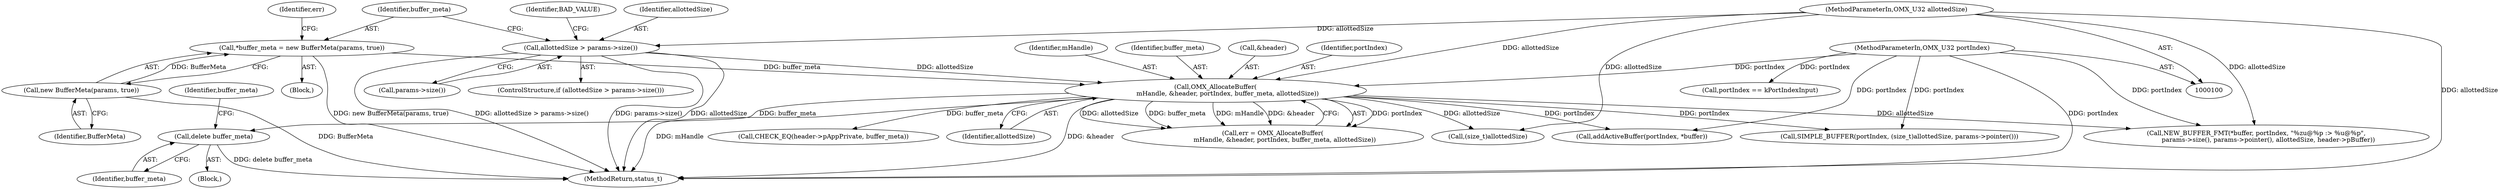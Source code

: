 digraph "0_Android_b351eabb428c7ca85a34513c64601f437923d576_3@pointer" {
"1000144" [label="(Call,delete buffer_meta)"];
"1000123" [label="(Call,OMX_AllocateBuffer(\n            mHandle, &header, portIndex, buffer_meta, allottedSize))"];
"1000101" [label="(MethodParameterIn,OMX_U32 portIndex)"];
"1000115" [label="(Call,*buffer_meta = new BufferMeta(params, true))"];
"1000117" [label="(Call,new BufferMeta(params, true))"];
"1000108" [label="(Call,allottedSize > params->size())"];
"1000104" [label="(MethodParameterIn,OMX_U32 allottedSize)"];
"1000116" [label="(Identifier,buffer_meta)"];
"1000124" [label="(Identifier,mHandle)"];
"1000156" [label="(Call,CHECK_EQ(header->pAppPrivate, buffer_meta))"];
"1000128" [label="(Identifier,buffer_meta)"];
"1000134" [label="(Block,)"];
"1000184" [label="(Call,NEW_BUFFER_FMT(*buffer, portIndex, \"%zu@%p :> %u@%p\",\n            params->size(), params->pointer(), allottedSize, header->pBuffer))"];
"1000123" [label="(Call,OMX_AllocateBuffer(\n            mHandle, &header, portIndex, buffer_meta, allottedSize))"];
"1000118" [label="(Identifier,BufferMeta)"];
"1000125" [label="(Call,&header)"];
"1000166" [label="(Call,addActiveBuffer(portIndex, *buffer))"];
"1000115" [label="(Call,*buffer_meta = new BufferMeta(params, true))"];
"1000140" [label="(Call,(size_t)allottedSize)"];
"1000105" [label="(Block,)"];
"1000110" [label="(Call,params->size())"];
"1000129" [label="(Identifier,allottedSize)"];
"1000145" [label="(Identifier,buffer_meta)"];
"1000138" [label="(Call,SIMPLE_BUFFER(portIndex, (size_t)allottedSize, params->pointer()))"];
"1000127" [label="(Identifier,portIndex)"];
"1000108" [label="(Call,allottedSize > params->size())"];
"1000197" [label="(MethodReturn,status_t)"];
"1000144" [label="(Call,delete buffer_meta)"];
"1000117" [label="(Call,new BufferMeta(params, true))"];
"1000176" [label="(Call,portIndex == kPortIndexInput)"];
"1000107" [label="(ControlStructure,if (allottedSize > params->size()))"];
"1000121" [label="(Call,err = OMX_AllocateBuffer(\n            mHandle, &header, portIndex, buffer_meta, allottedSize))"];
"1000101" [label="(MethodParameterIn,OMX_U32 portIndex)"];
"1000113" [label="(Identifier,BAD_VALUE)"];
"1000109" [label="(Identifier,allottedSize)"];
"1000122" [label="(Identifier,err)"];
"1000147" [label="(Identifier,buffer_meta)"];
"1000104" [label="(MethodParameterIn,OMX_U32 allottedSize)"];
"1000144" -> "1000134"  [label="AST: "];
"1000144" -> "1000145"  [label="CFG: "];
"1000145" -> "1000144"  [label="AST: "];
"1000147" -> "1000144"  [label="CFG: "];
"1000144" -> "1000197"  [label="DDG: delete buffer_meta"];
"1000123" -> "1000144"  [label="DDG: buffer_meta"];
"1000123" -> "1000121"  [label="AST: "];
"1000123" -> "1000129"  [label="CFG: "];
"1000124" -> "1000123"  [label="AST: "];
"1000125" -> "1000123"  [label="AST: "];
"1000127" -> "1000123"  [label="AST: "];
"1000128" -> "1000123"  [label="AST: "];
"1000129" -> "1000123"  [label="AST: "];
"1000121" -> "1000123"  [label="CFG: "];
"1000123" -> "1000197"  [label="DDG: &header"];
"1000123" -> "1000197"  [label="DDG: mHandle"];
"1000123" -> "1000121"  [label="DDG: portIndex"];
"1000123" -> "1000121"  [label="DDG: allottedSize"];
"1000123" -> "1000121"  [label="DDG: buffer_meta"];
"1000123" -> "1000121"  [label="DDG: mHandle"];
"1000123" -> "1000121"  [label="DDG: &header"];
"1000101" -> "1000123"  [label="DDG: portIndex"];
"1000115" -> "1000123"  [label="DDG: buffer_meta"];
"1000108" -> "1000123"  [label="DDG: allottedSize"];
"1000104" -> "1000123"  [label="DDG: allottedSize"];
"1000123" -> "1000138"  [label="DDG: portIndex"];
"1000123" -> "1000140"  [label="DDG: allottedSize"];
"1000123" -> "1000156"  [label="DDG: buffer_meta"];
"1000123" -> "1000166"  [label="DDG: portIndex"];
"1000123" -> "1000184"  [label="DDG: allottedSize"];
"1000101" -> "1000100"  [label="AST: "];
"1000101" -> "1000197"  [label="DDG: portIndex"];
"1000101" -> "1000138"  [label="DDG: portIndex"];
"1000101" -> "1000166"  [label="DDG: portIndex"];
"1000101" -> "1000176"  [label="DDG: portIndex"];
"1000101" -> "1000184"  [label="DDG: portIndex"];
"1000115" -> "1000105"  [label="AST: "];
"1000115" -> "1000117"  [label="CFG: "];
"1000116" -> "1000115"  [label="AST: "];
"1000117" -> "1000115"  [label="AST: "];
"1000122" -> "1000115"  [label="CFG: "];
"1000115" -> "1000197"  [label="DDG: new BufferMeta(params, true)"];
"1000117" -> "1000115"  [label="DDG: BufferMeta"];
"1000117" -> "1000118"  [label="CFG: "];
"1000118" -> "1000117"  [label="AST: "];
"1000117" -> "1000197"  [label="DDG: BufferMeta"];
"1000108" -> "1000107"  [label="AST: "];
"1000108" -> "1000110"  [label="CFG: "];
"1000109" -> "1000108"  [label="AST: "];
"1000110" -> "1000108"  [label="AST: "];
"1000113" -> "1000108"  [label="CFG: "];
"1000116" -> "1000108"  [label="CFG: "];
"1000108" -> "1000197"  [label="DDG: allottedSize > params->size()"];
"1000108" -> "1000197"  [label="DDG: params->size()"];
"1000108" -> "1000197"  [label="DDG: allottedSize"];
"1000104" -> "1000108"  [label="DDG: allottedSize"];
"1000104" -> "1000100"  [label="AST: "];
"1000104" -> "1000197"  [label="DDG: allottedSize"];
"1000104" -> "1000140"  [label="DDG: allottedSize"];
"1000104" -> "1000184"  [label="DDG: allottedSize"];
}
